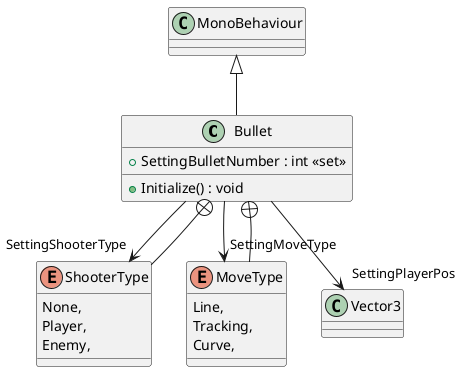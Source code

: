 @startuml
class Bullet {
    + SettingBulletNumber : int <<set>>
    + Initialize() : void
}
enum ShooterType {
    None,
    Player,
    Enemy,
}
enum MoveType {
    Line,
    Tracking,
    Curve,
}
MonoBehaviour <|-- Bullet
Bullet --> "SettingShooterType" ShooterType
Bullet --> "SettingMoveType" MoveType
Bullet --> "SettingPlayerPos" Vector3
Bullet +-- ShooterType
Bullet +-- MoveType
@enduml
